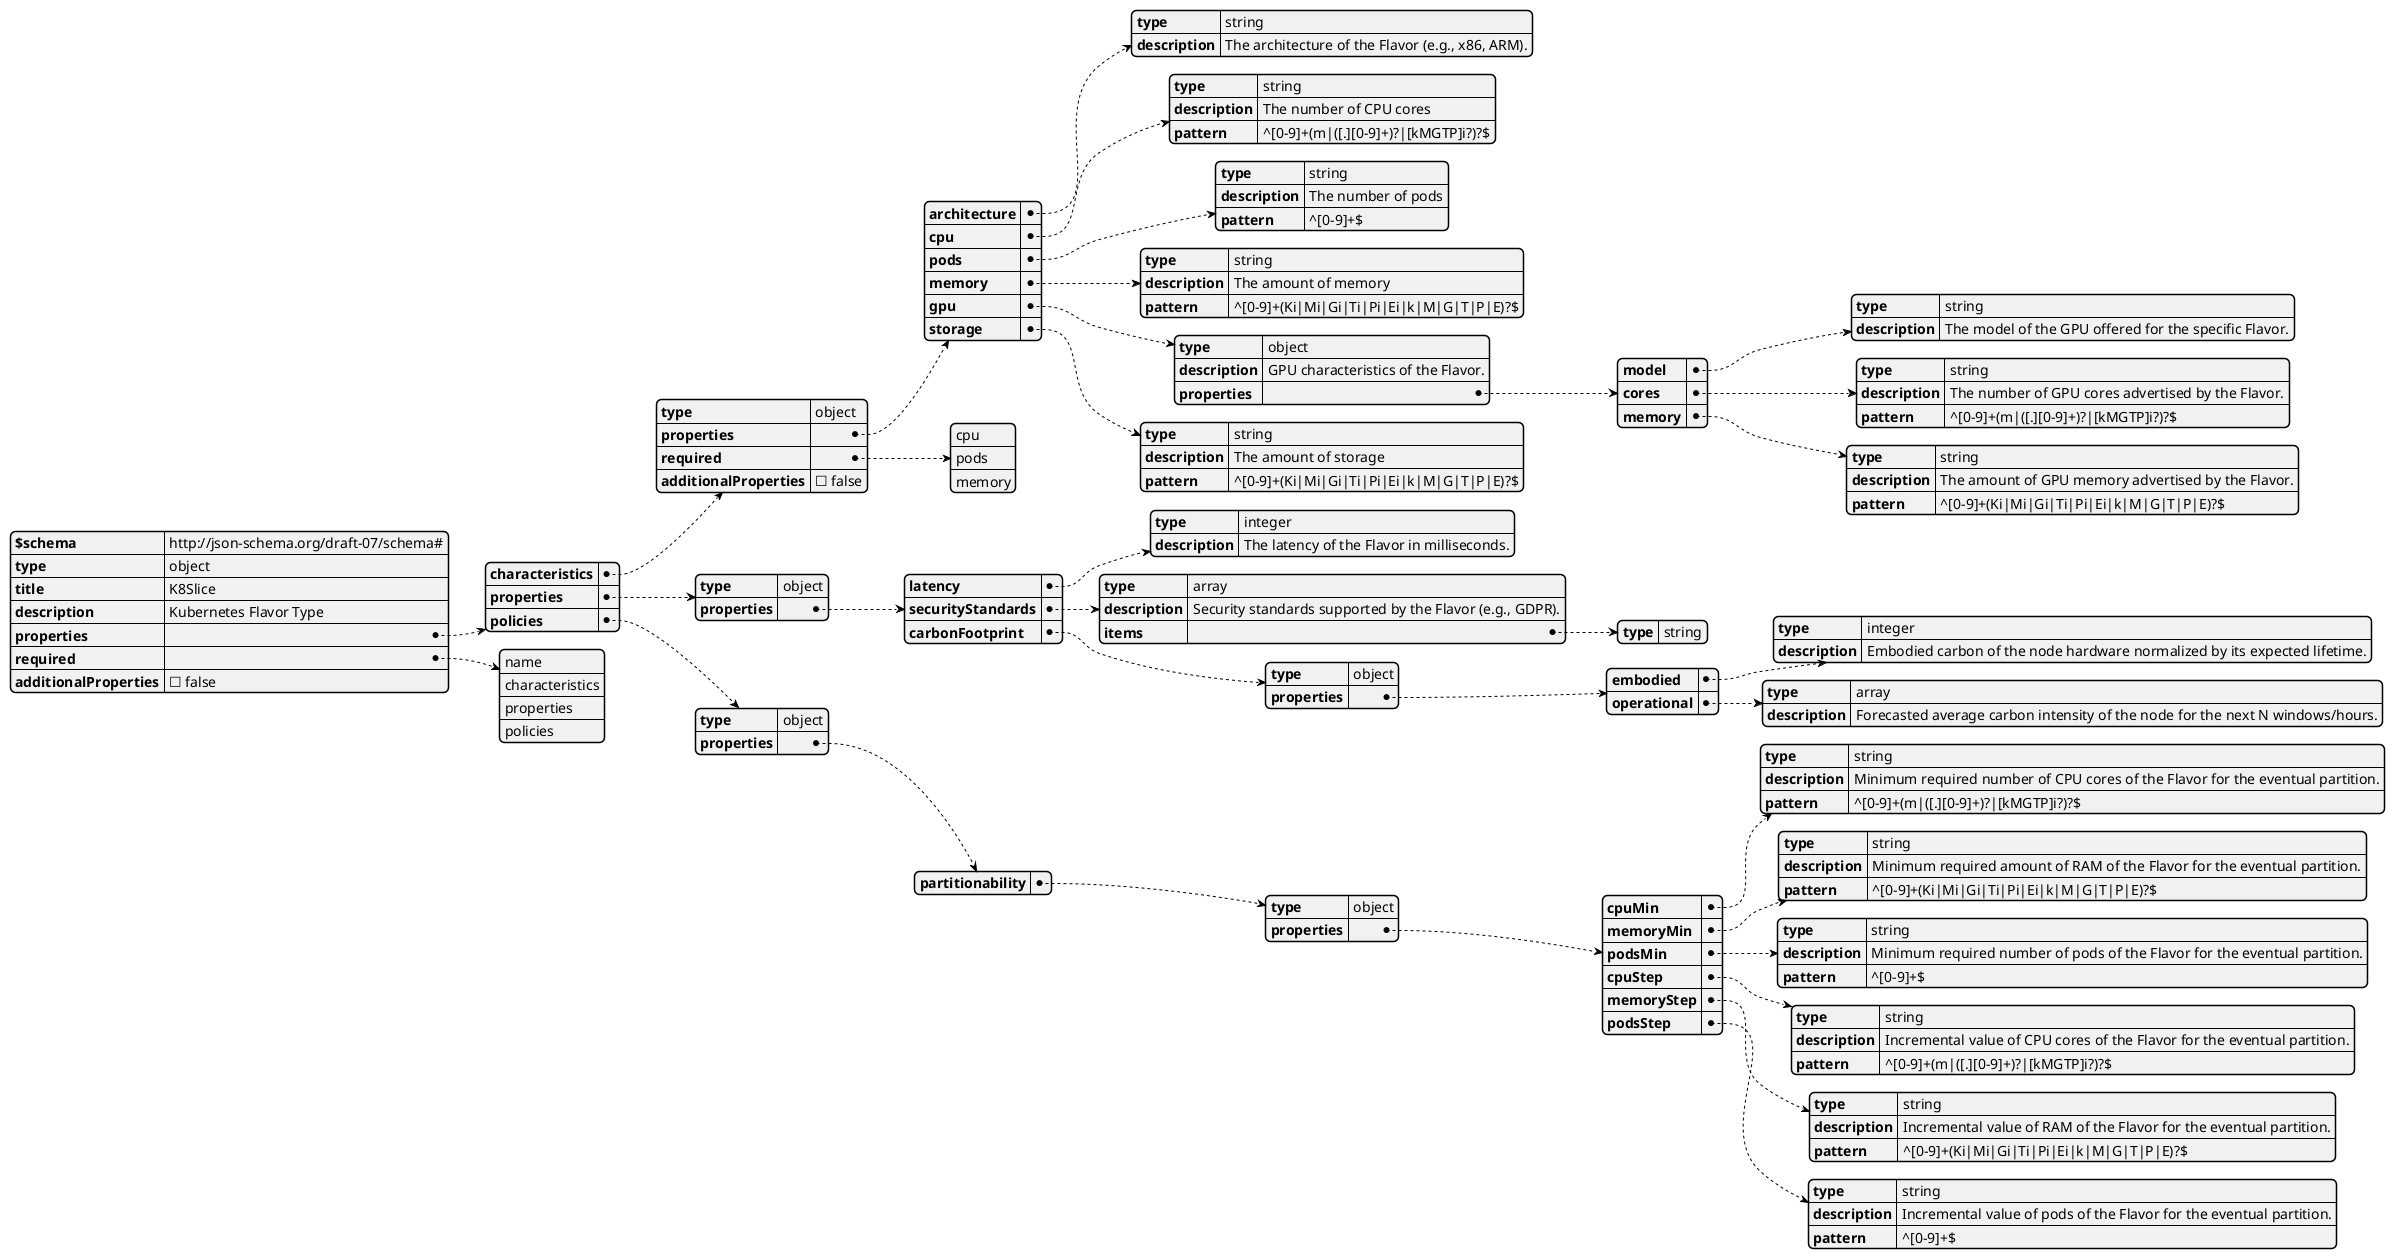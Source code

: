 @startjson
{
    "$schema": "http://json-schema.org/draft-07/schema#",
    "type": "object",
    "title": "K8Slice",
    "description": "Kubernetes Flavor Type",
    "properties": {
        "characteristics": {
            "type": "object",
            "properties": {
                "architecture": {
                    "type": "string",
                    "description": "The architecture of the Flavor (e.g., x86, ARM)."
                },
                "cpu": {
                    "type": "string",
                    "description": "The number of CPU cores",
                    "pattern": "^[0-9]+(m|([.][0-9]+)?|[kMGTP]i?)?$"
                },
                "pods": {
                    "type": "string",
                    "description": "The number of pods",
                    "pattern": "^[0-9]+$"
                },
                "memory": {
                    "type": "string",
                    "description": "The amount of memory",
                    "pattern": "^[0-9]+(Ki|Mi|Gi|Ti|Pi|Ei|k|M|G|T|P|E)?$"
                },
                "gpu": {
                    "type": "object",
                    "description": "GPU characteristics of the Flavor.",
                    "properties": {
                        "model" : {
                            "type": "string",
                            "description": "The model of the GPU offered for the specific Flavor."
                        },
                        "cores": {
                            "type": "string",
                            "description": "The number of GPU cores advertised by the Flavor.",
                            "pattern": "^[0-9]+(m|([.][0-9]+)?|[kMGTP]i?)?$"
                        },
                        "memory": {
                            "type": "string",
                            "description": "The amount of GPU memory advertised by the Flavor.",
                            "pattern": "^[0-9]+(Ki|Mi|Gi|Ti|Pi|Ei|k|M|G|T|P|E)?$"
                        }
                    }
                },
                "storage": {
                    "type": "string",
                    "description": "The amount of storage",
                    "pattern": "^[0-9]+(Ki|Mi|Gi|Ti|Pi|Ei|k|M|G|T|P|E)?$"
                }
            },
            "required": ["cpu", "pods", "memory"],
            "additionalProperties": false
        },
        "properties": {
            "type": "object",
            "properties": {
                "latency": {
                    "type": "integer",
                    "description": "The latency of the Flavor in milliseconds."
                },
                "securityStandards": {
                    "type": "array",
                    "description": "Security standards supported by the Flavor (e.g., GDPR).",
                    "items": {
                        "type": "string"
                    }
                },
                "carbonFootprint": {
                    "type": "object",
                    "properties": {
                        "embodied": {
                            "type": "integer",
                            "description": "Embodied carbon of the node hardware normalized by its expected lifetime."
                        },
                        "operational": {
                            "type": "array",
                            "description": "Forecasted average carbon intensity of the node for the next N windows/hours."
                        }
                    }
                }
            }
        },
        "policies": {
            "type": "object",
            "properties": {
                "partitionability": {
                    "type": "object",
                    "properties": {
                        "cpuMin": {
                            "type": "string",
                            "description": "Minimum required number of CPU cores of the Flavor for the eventual partition.",
                            "pattern": "^[0-9]+(m|([.][0-9]+)?|[kMGTP]i?)?$"
                        },
                        "memoryMin": {
                            "type": "string",
                            "description": "Minimum required amount of RAM of the Flavor for the eventual partition.",
                            "pattern": "^[0-9]+(Ki|Mi|Gi|Ti|Pi|Ei|k|M|G|T|P|E)?$"
                        },
                        "podsMin": {
                            "type": "string",
                            "description": "Minimum required number of pods of the Flavor for the eventual partition.",
                            "pattern": "^[0-9]+$"
                        },
                        "cpuStep": {
                            "type": "string",
                            "description": "Incremental value of CPU cores of the Flavor for the eventual partition.",
                            "pattern": "^[0-9]+(m|([.][0-9]+)?|[kMGTP]i?)?$"
                        },
                        "memoryStep": {
                            "type": "string",
                            "description": "Incremental value of RAM of the Flavor for the eventual partition.",
                            "pattern": "^[0-9]+(Ki|Mi|Gi|Ti|Pi|Ei|k|M|G|T|P|E)?$"
                        },
                        "podsStep": {
                            "type": "string",
                            "description": "Incremental value of pods of the Flavor for the eventual partition.",
                            "pattern": "^[0-9]+$"
                        }
                    }
                }
            }
        }
    },
    "required": ["name", "characteristics", "properties", "policies"],
    "additionalProperties": false
}
@endjson

